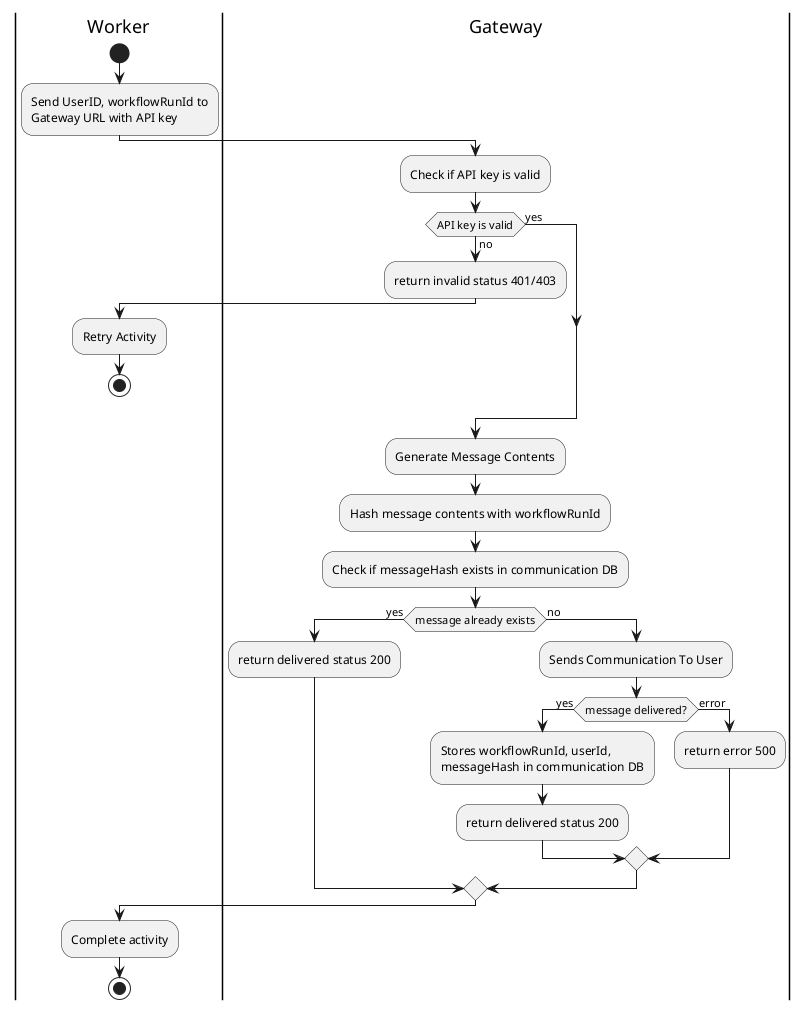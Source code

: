 @startuml Send Message To Gateway Activity;
|Worker|

start

:Send UserID, workflowRunId to
Gateway URL with API key;

|Gateway|

:Check if API key is valid;
if (API key is valid) is (no) then
:return invalid status 401/403;
|Worker|
:Retry Activity;
stop
else (yes)

endif

|Gateway|
:Generate Message Contents;
:Hash message contents with workflowRunId;

:Check if messageHash exists in communication DB;
if (message already exists) is (yes) then
:return delivered status 200;
else (no)

:Sends Communication To User;

    if (message delivered?) is (yes) then
    :Stores workflowRunId, userId,
    messageHash in communication DB;
    :return delivered status 200;
    else (error)
    :return error 500;
    endif

endif
|Worker|
:Complete activity;
stop
@enduml